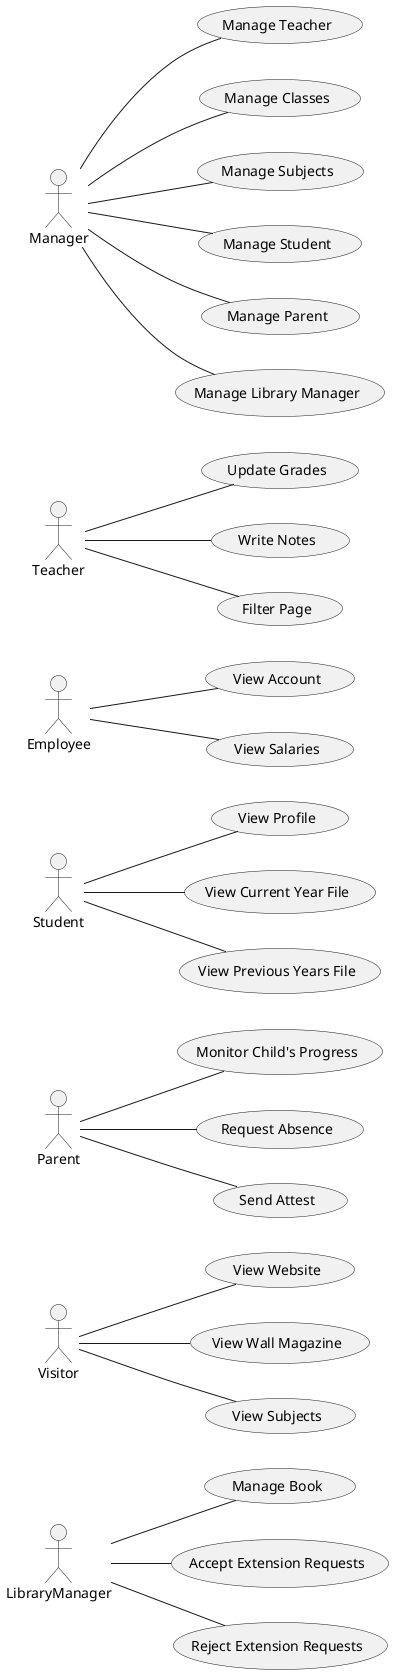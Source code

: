 @startuml

left to right direction

actor LibraryManager
actor Visitor
actor Parent
actor Student
actor Employee
actor Teacher
actor Manager







Manager -- (Manage Teacher)
Manager -- (Manage Classes)
Manager -- (Manage Subjects)
Manager -- (Manage Student)
Manager -- (Manage Parent)
Manager -- (Manage Library Manager)


Teacher -- (Update Grades)
Teacher -- (Write Notes)
Teacher -- (Filter Page)

Employee -- (View Account)
Employee -- (View Salaries)

Student -- (View Profile)
Student -- (View Current Year File)
Student -- (View Previous Years File)

Parent -- (Monitor Child's Progress)
Parent -- (Request Absence)
Parent -- (Send Attest)

Visitor -- (View Website)
Visitor -- (View Wall Magazine)
Visitor -- (View Subjects)

LibraryManager -- (Manage Book)
LibraryManager -- (Accept Extension Requests)
LibraryManager -- (Reject Extension Requests)

@enduml
